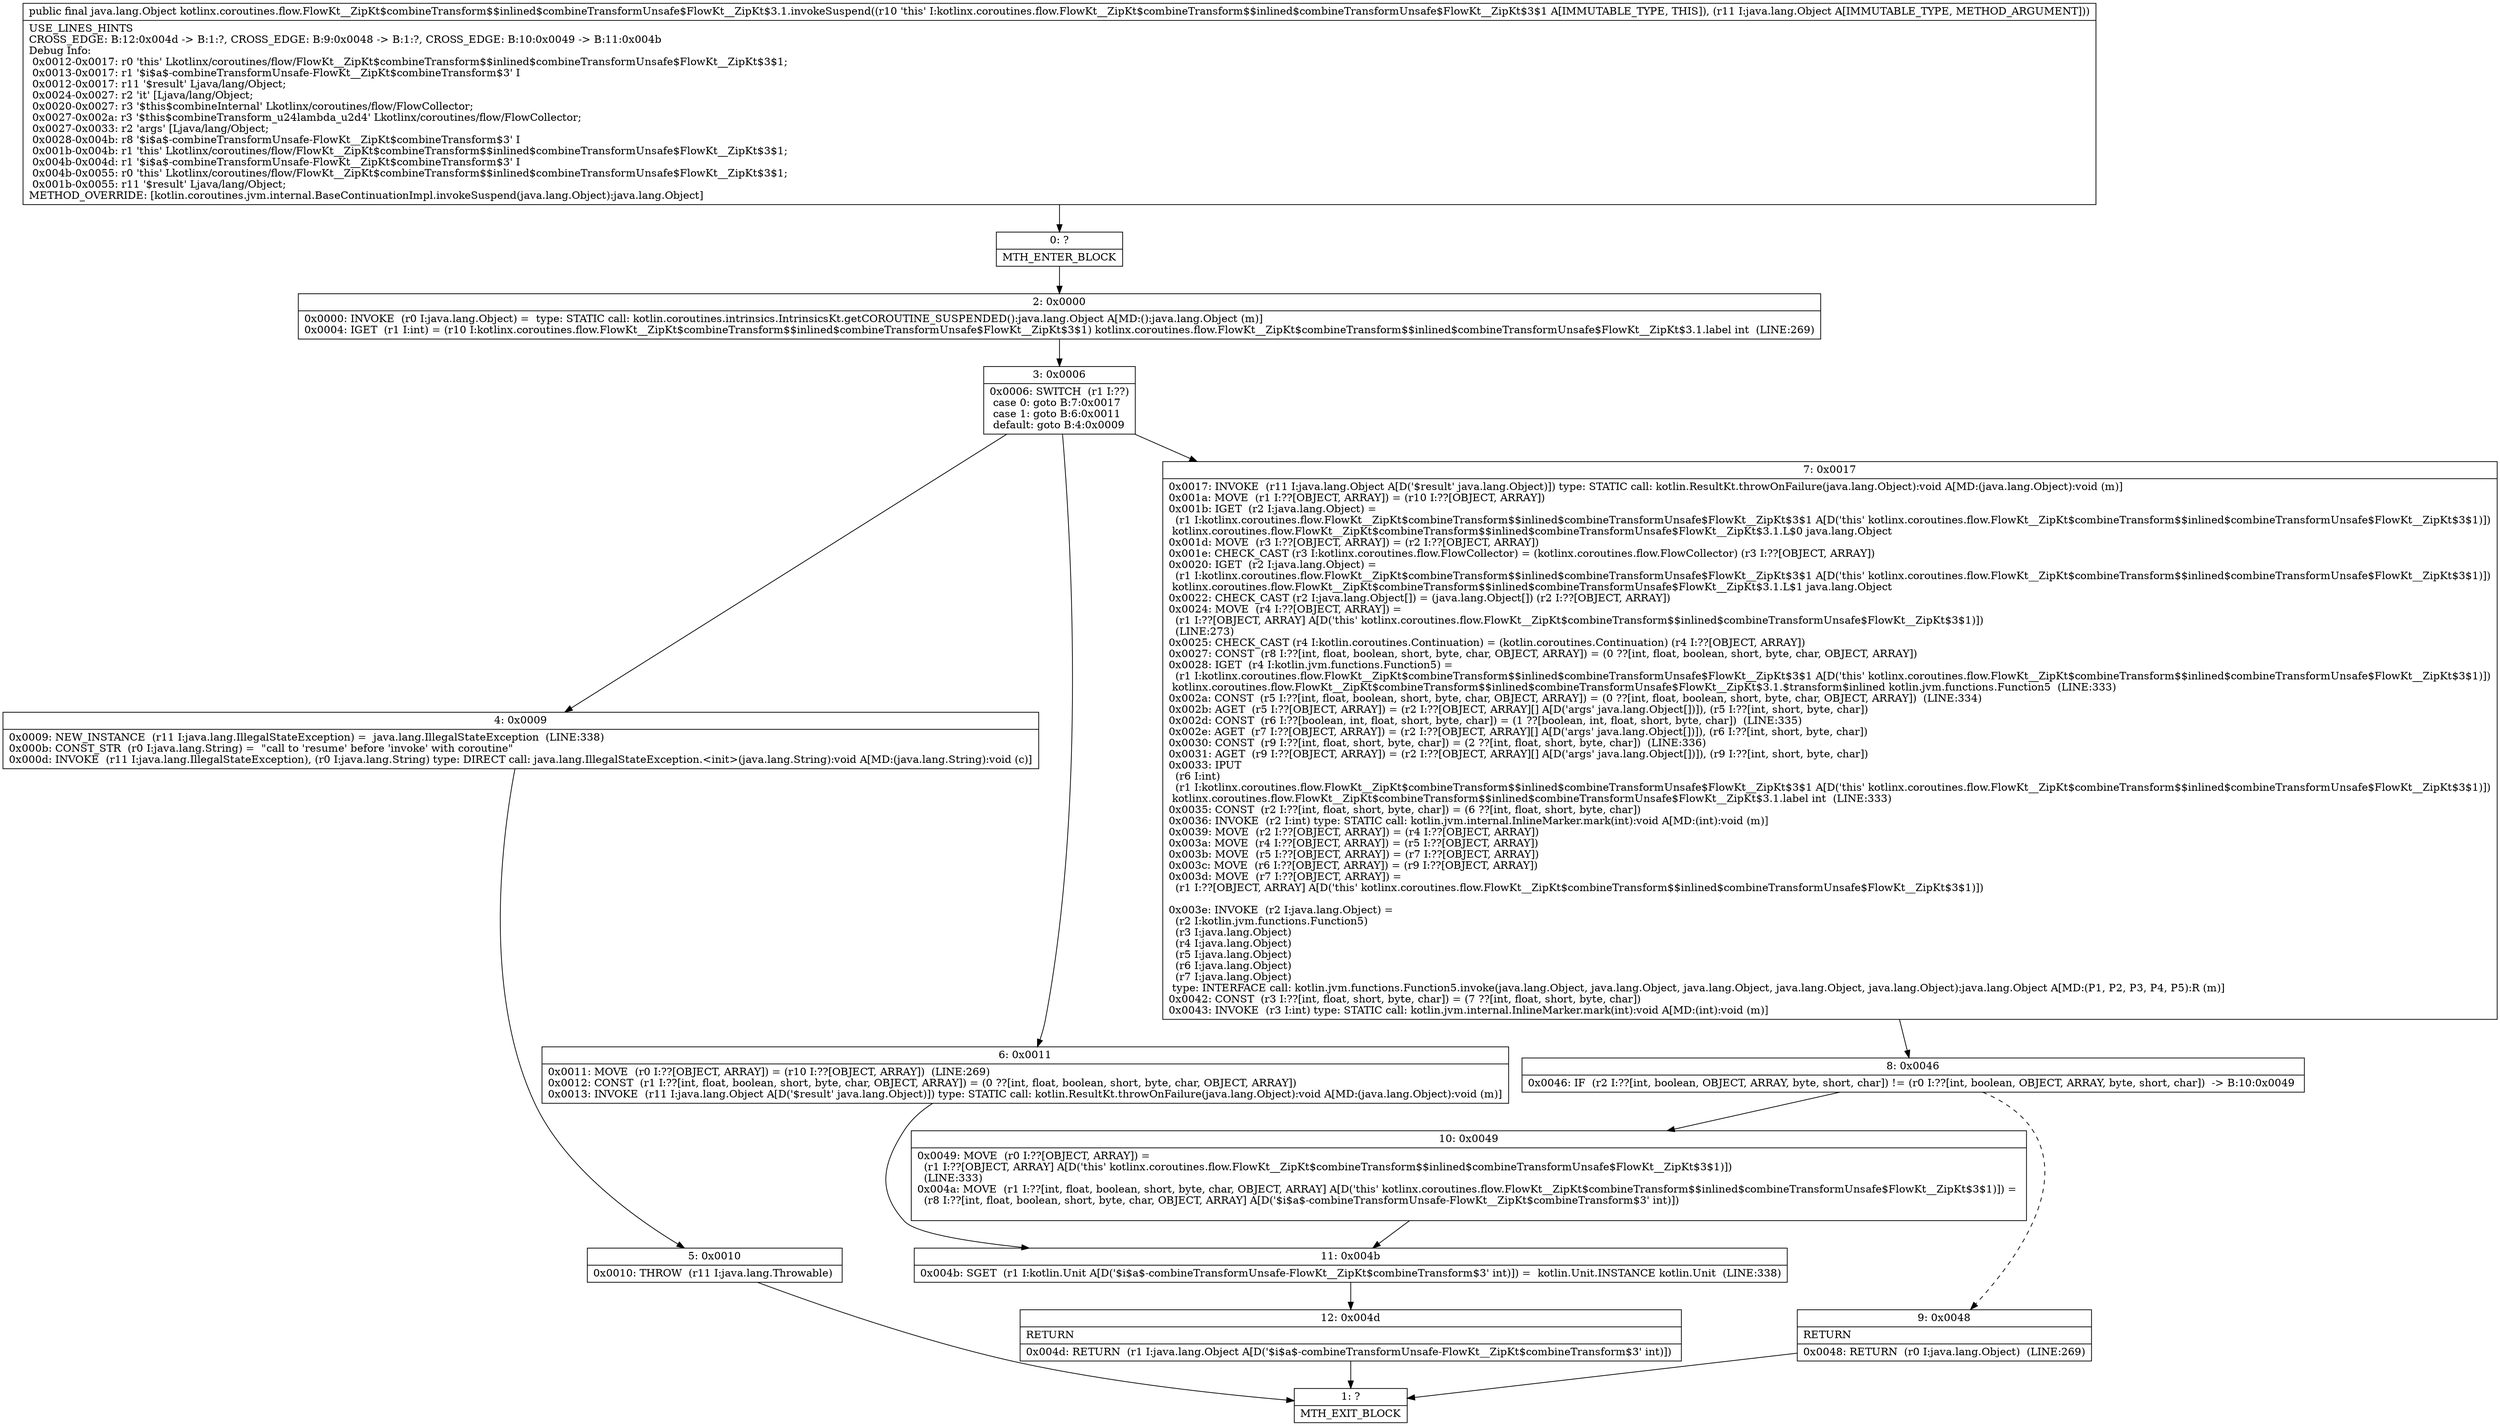 digraph "CFG forkotlinx.coroutines.flow.FlowKt__ZipKt$combineTransform$$inlined$combineTransformUnsafe$FlowKt__ZipKt$3.1.invokeSuspend(Ljava\/lang\/Object;)Ljava\/lang\/Object;" {
Node_0 [shape=record,label="{0\:\ ?|MTH_ENTER_BLOCK\l}"];
Node_2 [shape=record,label="{2\:\ 0x0000|0x0000: INVOKE  (r0 I:java.lang.Object) =  type: STATIC call: kotlin.coroutines.intrinsics.IntrinsicsKt.getCOROUTINE_SUSPENDED():java.lang.Object A[MD:():java.lang.Object (m)]\l0x0004: IGET  (r1 I:int) = (r10 I:kotlinx.coroutines.flow.FlowKt__ZipKt$combineTransform$$inlined$combineTransformUnsafe$FlowKt__ZipKt$3$1) kotlinx.coroutines.flow.FlowKt__ZipKt$combineTransform$$inlined$combineTransformUnsafe$FlowKt__ZipKt$3.1.label int  (LINE:269)\l}"];
Node_3 [shape=record,label="{3\:\ 0x0006|0x0006: SWITCH  (r1 I:??)\l case 0: goto B:7:0x0017\l case 1: goto B:6:0x0011\l default: goto B:4:0x0009 \l}"];
Node_4 [shape=record,label="{4\:\ 0x0009|0x0009: NEW_INSTANCE  (r11 I:java.lang.IllegalStateException) =  java.lang.IllegalStateException  (LINE:338)\l0x000b: CONST_STR  (r0 I:java.lang.String) =  \"call to 'resume' before 'invoke' with coroutine\" \l0x000d: INVOKE  (r11 I:java.lang.IllegalStateException), (r0 I:java.lang.String) type: DIRECT call: java.lang.IllegalStateException.\<init\>(java.lang.String):void A[MD:(java.lang.String):void (c)]\l}"];
Node_5 [shape=record,label="{5\:\ 0x0010|0x0010: THROW  (r11 I:java.lang.Throwable) \l}"];
Node_1 [shape=record,label="{1\:\ ?|MTH_EXIT_BLOCK\l}"];
Node_6 [shape=record,label="{6\:\ 0x0011|0x0011: MOVE  (r0 I:??[OBJECT, ARRAY]) = (r10 I:??[OBJECT, ARRAY])  (LINE:269)\l0x0012: CONST  (r1 I:??[int, float, boolean, short, byte, char, OBJECT, ARRAY]) = (0 ??[int, float, boolean, short, byte, char, OBJECT, ARRAY]) \l0x0013: INVOKE  (r11 I:java.lang.Object A[D('$result' java.lang.Object)]) type: STATIC call: kotlin.ResultKt.throwOnFailure(java.lang.Object):void A[MD:(java.lang.Object):void (m)]\l}"];
Node_11 [shape=record,label="{11\:\ 0x004b|0x004b: SGET  (r1 I:kotlin.Unit A[D('$i$a$\-combineTransformUnsafe\-FlowKt__ZipKt$combineTransform$3' int)]) =  kotlin.Unit.INSTANCE kotlin.Unit  (LINE:338)\l}"];
Node_12 [shape=record,label="{12\:\ 0x004d|RETURN\l|0x004d: RETURN  (r1 I:java.lang.Object A[D('$i$a$\-combineTransformUnsafe\-FlowKt__ZipKt$combineTransform$3' int)]) \l}"];
Node_7 [shape=record,label="{7\:\ 0x0017|0x0017: INVOKE  (r11 I:java.lang.Object A[D('$result' java.lang.Object)]) type: STATIC call: kotlin.ResultKt.throwOnFailure(java.lang.Object):void A[MD:(java.lang.Object):void (m)]\l0x001a: MOVE  (r1 I:??[OBJECT, ARRAY]) = (r10 I:??[OBJECT, ARRAY]) \l0x001b: IGET  (r2 I:java.lang.Object) = \l  (r1 I:kotlinx.coroutines.flow.FlowKt__ZipKt$combineTransform$$inlined$combineTransformUnsafe$FlowKt__ZipKt$3$1 A[D('this' kotlinx.coroutines.flow.FlowKt__ZipKt$combineTransform$$inlined$combineTransformUnsafe$FlowKt__ZipKt$3$1)])\l kotlinx.coroutines.flow.FlowKt__ZipKt$combineTransform$$inlined$combineTransformUnsafe$FlowKt__ZipKt$3.1.L$0 java.lang.Object \l0x001d: MOVE  (r3 I:??[OBJECT, ARRAY]) = (r2 I:??[OBJECT, ARRAY]) \l0x001e: CHECK_CAST (r3 I:kotlinx.coroutines.flow.FlowCollector) = (kotlinx.coroutines.flow.FlowCollector) (r3 I:??[OBJECT, ARRAY]) \l0x0020: IGET  (r2 I:java.lang.Object) = \l  (r1 I:kotlinx.coroutines.flow.FlowKt__ZipKt$combineTransform$$inlined$combineTransformUnsafe$FlowKt__ZipKt$3$1 A[D('this' kotlinx.coroutines.flow.FlowKt__ZipKt$combineTransform$$inlined$combineTransformUnsafe$FlowKt__ZipKt$3$1)])\l kotlinx.coroutines.flow.FlowKt__ZipKt$combineTransform$$inlined$combineTransformUnsafe$FlowKt__ZipKt$3.1.L$1 java.lang.Object \l0x0022: CHECK_CAST (r2 I:java.lang.Object[]) = (java.lang.Object[]) (r2 I:??[OBJECT, ARRAY]) \l0x0024: MOVE  (r4 I:??[OBJECT, ARRAY]) = \l  (r1 I:??[OBJECT, ARRAY] A[D('this' kotlinx.coroutines.flow.FlowKt__ZipKt$combineTransform$$inlined$combineTransformUnsafe$FlowKt__ZipKt$3$1)])\l  (LINE:273)\l0x0025: CHECK_CAST (r4 I:kotlin.coroutines.Continuation) = (kotlin.coroutines.Continuation) (r4 I:??[OBJECT, ARRAY]) \l0x0027: CONST  (r8 I:??[int, float, boolean, short, byte, char, OBJECT, ARRAY]) = (0 ??[int, float, boolean, short, byte, char, OBJECT, ARRAY]) \l0x0028: IGET  (r4 I:kotlin.jvm.functions.Function5) = \l  (r1 I:kotlinx.coroutines.flow.FlowKt__ZipKt$combineTransform$$inlined$combineTransformUnsafe$FlowKt__ZipKt$3$1 A[D('this' kotlinx.coroutines.flow.FlowKt__ZipKt$combineTransform$$inlined$combineTransformUnsafe$FlowKt__ZipKt$3$1)])\l kotlinx.coroutines.flow.FlowKt__ZipKt$combineTransform$$inlined$combineTransformUnsafe$FlowKt__ZipKt$3.1.$transform$inlined kotlin.jvm.functions.Function5  (LINE:333)\l0x002a: CONST  (r5 I:??[int, float, boolean, short, byte, char, OBJECT, ARRAY]) = (0 ??[int, float, boolean, short, byte, char, OBJECT, ARRAY])  (LINE:334)\l0x002b: AGET  (r5 I:??[OBJECT, ARRAY]) = (r2 I:??[OBJECT, ARRAY][] A[D('args' java.lang.Object[])]), (r5 I:??[int, short, byte, char]) \l0x002d: CONST  (r6 I:??[boolean, int, float, short, byte, char]) = (1 ??[boolean, int, float, short, byte, char])  (LINE:335)\l0x002e: AGET  (r7 I:??[OBJECT, ARRAY]) = (r2 I:??[OBJECT, ARRAY][] A[D('args' java.lang.Object[])]), (r6 I:??[int, short, byte, char]) \l0x0030: CONST  (r9 I:??[int, float, short, byte, char]) = (2 ??[int, float, short, byte, char])  (LINE:336)\l0x0031: AGET  (r9 I:??[OBJECT, ARRAY]) = (r2 I:??[OBJECT, ARRAY][] A[D('args' java.lang.Object[])]), (r9 I:??[int, short, byte, char]) \l0x0033: IPUT  \l  (r6 I:int)\l  (r1 I:kotlinx.coroutines.flow.FlowKt__ZipKt$combineTransform$$inlined$combineTransformUnsafe$FlowKt__ZipKt$3$1 A[D('this' kotlinx.coroutines.flow.FlowKt__ZipKt$combineTransform$$inlined$combineTransformUnsafe$FlowKt__ZipKt$3$1)])\l kotlinx.coroutines.flow.FlowKt__ZipKt$combineTransform$$inlined$combineTransformUnsafe$FlowKt__ZipKt$3.1.label int  (LINE:333)\l0x0035: CONST  (r2 I:??[int, float, short, byte, char]) = (6 ??[int, float, short, byte, char]) \l0x0036: INVOKE  (r2 I:int) type: STATIC call: kotlin.jvm.internal.InlineMarker.mark(int):void A[MD:(int):void (m)]\l0x0039: MOVE  (r2 I:??[OBJECT, ARRAY]) = (r4 I:??[OBJECT, ARRAY]) \l0x003a: MOVE  (r4 I:??[OBJECT, ARRAY]) = (r5 I:??[OBJECT, ARRAY]) \l0x003b: MOVE  (r5 I:??[OBJECT, ARRAY]) = (r7 I:??[OBJECT, ARRAY]) \l0x003c: MOVE  (r6 I:??[OBJECT, ARRAY]) = (r9 I:??[OBJECT, ARRAY]) \l0x003d: MOVE  (r7 I:??[OBJECT, ARRAY]) = \l  (r1 I:??[OBJECT, ARRAY] A[D('this' kotlinx.coroutines.flow.FlowKt__ZipKt$combineTransform$$inlined$combineTransformUnsafe$FlowKt__ZipKt$3$1)])\l \l0x003e: INVOKE  (r2 I:java.lang.Object) = \l  (r2 I:kotlin.jvm.functions.Function5)\l  (r3 I:java.lang.Object)\l  (r4 I:java.lang.Object)\l  (r5 I:java.lang.Object)\l  (r6 I:java.lang.Object)\l  (r7 I:java.lang.Object)\l type: INTERFACE call: kotlin.jvm.functions.Function5.invoke(java.lang.Object, java.lang.Object, java.lang.Object, java.lang.Object, java.lang.Object):java.lang.Object A[MD:(P1, P2, P3, P4, P5):R (m)]\l0x0042: CONST  (r3 I:??[int, float, short, byte, char]) = (7 ??[int, float, short, byte, char]) \l0x0043: INVOKE  (r3 I:int) type: STATIC call: kotlin.jvm.internal.InlineMarker.mark(int):void A[MD:(int):void (m)]\l}"];
Node_8 [shape=record,label="{8\:\ 0x0046|0x0046: IF  (r2 I:??[int, boolean, OBJECT, ARRAY, byte, short, char]) != (r0 I:??[int, boolean, OBJECT, ARRAY, byte, short, char])  \-\> B:10:0x0049 \l}"];
Node_9 [shape=record,label="{9\:\ 0x0048|RETURN\l|0x0048: RETURN  (r0 I:java.lang.Object)  (LINE:269)\l}"];
Node_10 [shape=record,label="{10\:\ 0x0049|0x0049: MOVE  (r0 I:??[OBJECT, ARRAY]) = \l  (r1 I:??[OBJECT, ARRAY] A[D('this' kotlinx.coroutines.flow.FlowKt__ZipKt$combineTransform$$inlined$combineTransformUnsafe$FlowKt__ZipKt$3$1)])\l  (LINE:333)\l0x004a: MOVE  (r1 I:??[int, float, boolean, short, byte, char, OBJECT, ARRAY] A[D('this' kotlinx.coroutines.flow.FlowKt__ZipKt$combineTransform$$inlined$combineTransformUnsafe$FlowKt__ZipKt$3$1)]) = \l  (r8 I:??[int, float, boolean, short, byte, char, OBJECT, ARRAY] A[D('$i$a$\-combineTransformUnsafe\-FlowKt__ZipKt$combineTransform$3' int)])\l \l}"];
MethodNode[shape=record,label="{public final java.lang.Object kotlinx.coroutines.flow.FlowKt__ZipKt$combineTransform$$inlined$combineTransformUnsafe$FlowKt__ZipKt$3.1.invokeSuspend((r10 'this' I:kotlinx.coroutines.flow.FlowKt__ZipKt$combineTransform$$inlined$combineTransformUnsafe$FlowKt__ZipKt$3$1 A[IMMUTABLE_TYPE, THIS]), (r11 I:java.lang.Object A[IMMUTABLE_TYPE, METHOD_ARGUMENT]))  | USE_LINES_HINTS\lCROSS_EDGE: B:12:0x004d \-\> B:1:?, CROSS_EDGE: B:9:0x0048 \-\> B:1:?, CROSS_EDGE: B:10:0x0049 \-\> B:11:0x004b\lDebug Info:\l  0x0012\-0x0017: r0 'this' Lkotlinx\/coroutines\/flow\/FlowKt__ZipKt$combineTransform$$inlined$combineTransformUnsafe$FlowKt__ZipKt$3$1;\l  0x0013\-0x0017: r1 '$i$a$\-combineTransformUnsafe\-FlowKt__ZipKt$combineTransform$3' I\l  0x0012\-0x0017: r11 '$result' Ljava\/lang\/Object;\l  0x0024\-0x0027: r2 'it' [Ljava\/lang\/Object;\l  0x0020\-0x0027: r3 '$this$combineInternal' Lkotlinx\/coroutines\/flow\/FlowCollector;\l  0x0027\-0x002a: r3 '$this$combineTransform_u24lambda_u2d4' Lkotlinx\/coroutines\/flow\/FlowCollector;\l  0x0027\-0x0033: r2 'args' [Ljava\/lang\/Object;\l  0x0028\-0x004b: r8 '$i$a$\-combineTransformUnsafe\-FlowKt__ZipKt$combineTransform$3' I\l  0x001b\-0x004b: r1 'this' Lkotlinx\/coroutines\/flow\/FlowKt__ZipKt$combineTransform$$inlined$combineTransformUnsafe$FlowKt__ZipKt$3$1;\l  0x004b\-0x004d: r1 '$i$a$\-combineTransformUnsafe\-FlowKt__ZipKt$combineTransform$3' I\l  0x004b\-0x0055: r0 'this' Lkotlinx\/coroutines\/flow\/FlowKt__ZipKt$combineTransform$$inlined$combineTransformUnsafe$FlowKt__ZipKt$3$1;\l  0x001b\-0x0055: r11 '$result' Ljava\/lang\/Object;\lMETHOD_OVERRIDE: [kotlin.coroutines.jvm.internal.BaseContinuationImpl.invokeSuspend(java.lang.Object):java.lang.Object]\l}"];
MethodNode -> Node_0;Node_0 -> Node_2;
Node_2 -> Node_3;
Node_3 -> Node_4;
Node_3 -> Node_6;
Node_3 -> Node_7;
Node_4 -> Node_5;
Node_5 -> Node_1;
Node_6 -> Node_11;
Node_11 -> Node_12;
Node_12 -> Node_1;
Node_7 -> Node_8;
Node_8 -> Node_9[style=dashed];
Node_8 -> Node_10;
Node_9 -> Node_1;
Node_10 -> Node_11;
}

